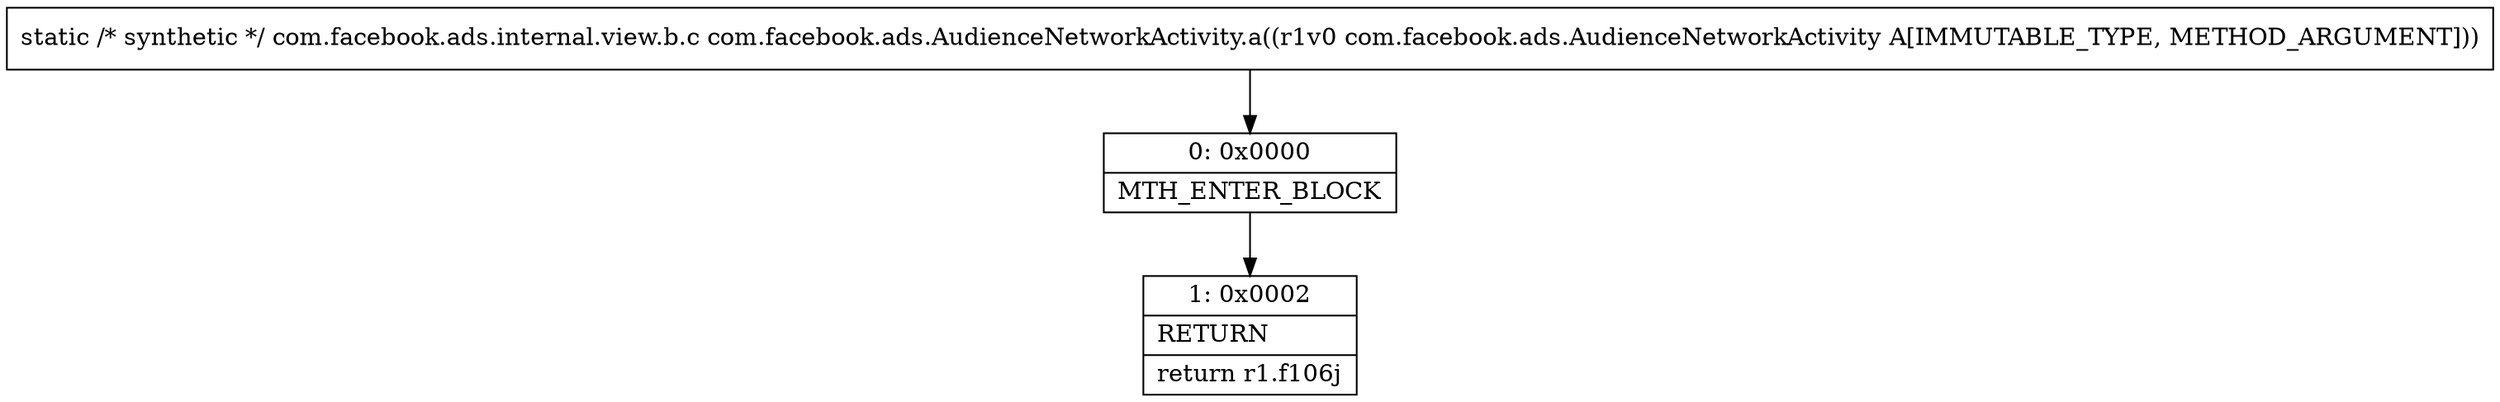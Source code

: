 digraph "CFG forcom.facebook.ads.AudienceNetworkActivity.a(Lcom\/facebook\/ads\/AudienceNetworkActivity;)Lcom\/facebook\/ads\/internal\/view\/b\/c;" {
Node_0 [shape=record,label="{0\:\ 0x0000|MTH_ENTER_BLOCK\l}"];
Node_1 [shape=record,label="{1\:\ 0x0002|RETURN\l|return r1.f106j\l}"];
MethodNode[shape=record,label="{static \/* synthetic *\/ com.facebook.ads.internal.view.b.c com.facebook.ads.AudienceNetworkActivity.a((r1v0 com.facebook.ads.AudienceNetworkActivity A[IMMUTABLE_TYPE, METHOD_ARGUMENT])) }"];
MethodNode -> Node_0;
Node_0 -> Node_1;
}

